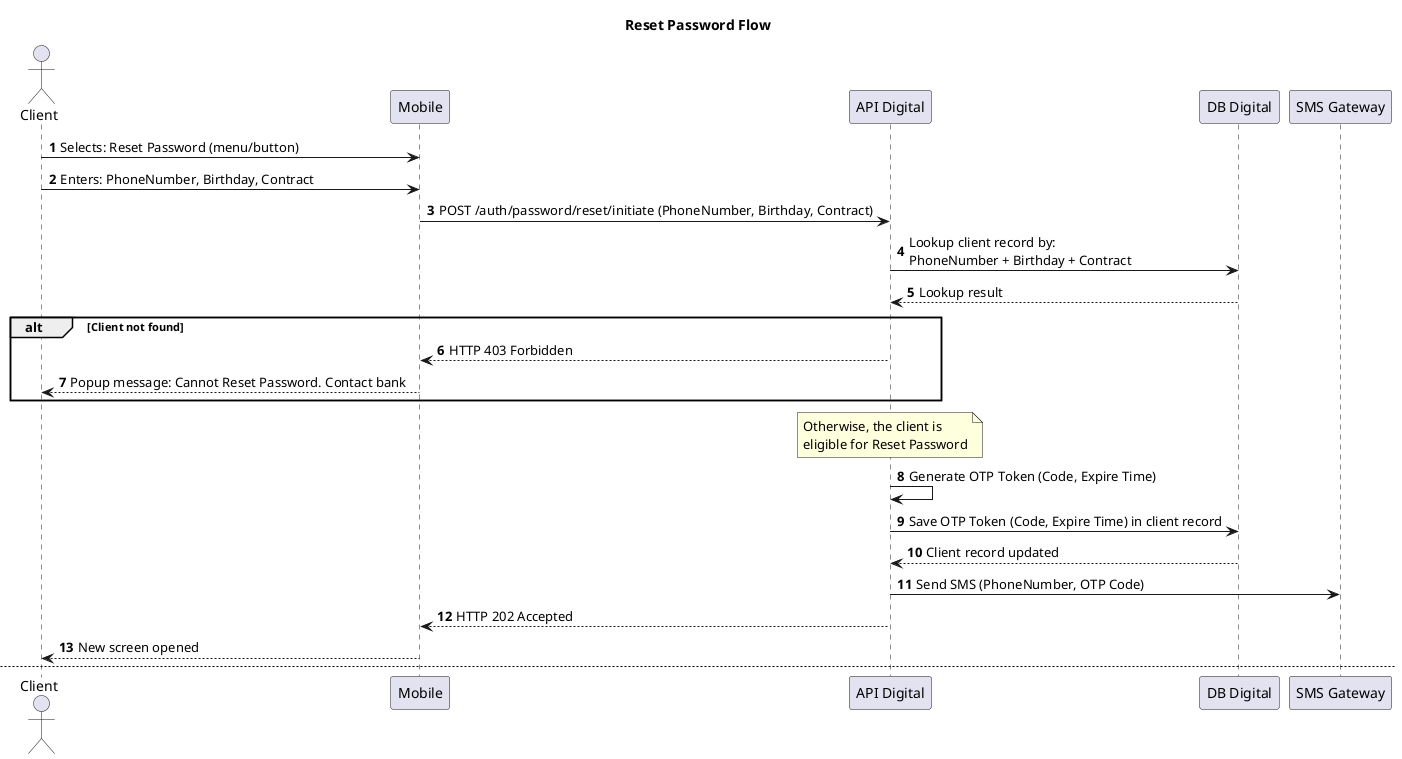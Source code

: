 @startuml
title: Reset Password Flow
autonumber

actor Client as user
participant Mobile as mob
participant "API Digital" as api
participant "DB Digital" as dbd
participant "SMS Gateway" as sms

user -> mob: Selects: Reset Password (menu/button)
user -> mob: Enters: PhoneNumber, Birthday, Contract
mob -> api: POST /auth/password/reset/initiate (PhoneNumber, Birthday, Contract)
api -> dbd: Lookup client record by:\nPhoneNumber + Birthday + Contract
api <-- dbd: Lookup result
alt Client not found
    mob <-- api: HTTP 403 Forbidden
    user <-- mob: Popup message: Cannot Reset Password. Contact bank
end

note over api
Otherwise, the client is
eligible for Reset Password
end note

api -> api: Generate OTP Token (Code, Expire Time)
api -> dbd: Save OTP Token (Code, Expire Time) in client record
api <-- dbd: Client record updated
api -> sms: Send SMS (PhoneNumber, OTP Code)

mob  <-- api: HTTP 202 Accepted
user <-- mob: New screen opened
newpage

mob -> mob: Waits for user data
user -> user: Waits for SMS with OTP Code
mob <-- sms: SMS with OTP Code

user -> mob: Enter OTP Code
user -> mob: Enter Password and Confirm Password

mob -> api: POST /auth/password/reset/complete \nPhoneNumber, OTP Code, Password
api -> dbd: Lookup client record by PhoneNumber
api <-- dbd: Lookup result
alt Client not found
    mob <-- api: HTTP 403 Forbidden
    user <-- mob: Popup message: Cannot Reset Password. Contact bank
end
api -> api: Get OTP Token (Code, Expire Time)\nfrom client record
api -> api: Validate OTP Token against\nreceived OTP Code
alt Invalid token
    mob <-- api: HTTP 403 Forbidden
    user <-- mob: Popup message: Cannot Reset Password. Contact bank
end
note over api
Token is valid
end note

api -> api: Create credential record (Hashed Password, Salt)
api -> dbd: Save credential record
api -> api: Update client record
note over api
Set otp token=NULL
Set credential reference
end note
api -> dbd: Save client record

api -> api: Generate JWT Token
mob <-- api: HTTP 200 (JWT Token)
user <-- mob: Home screen opened

@enduml
